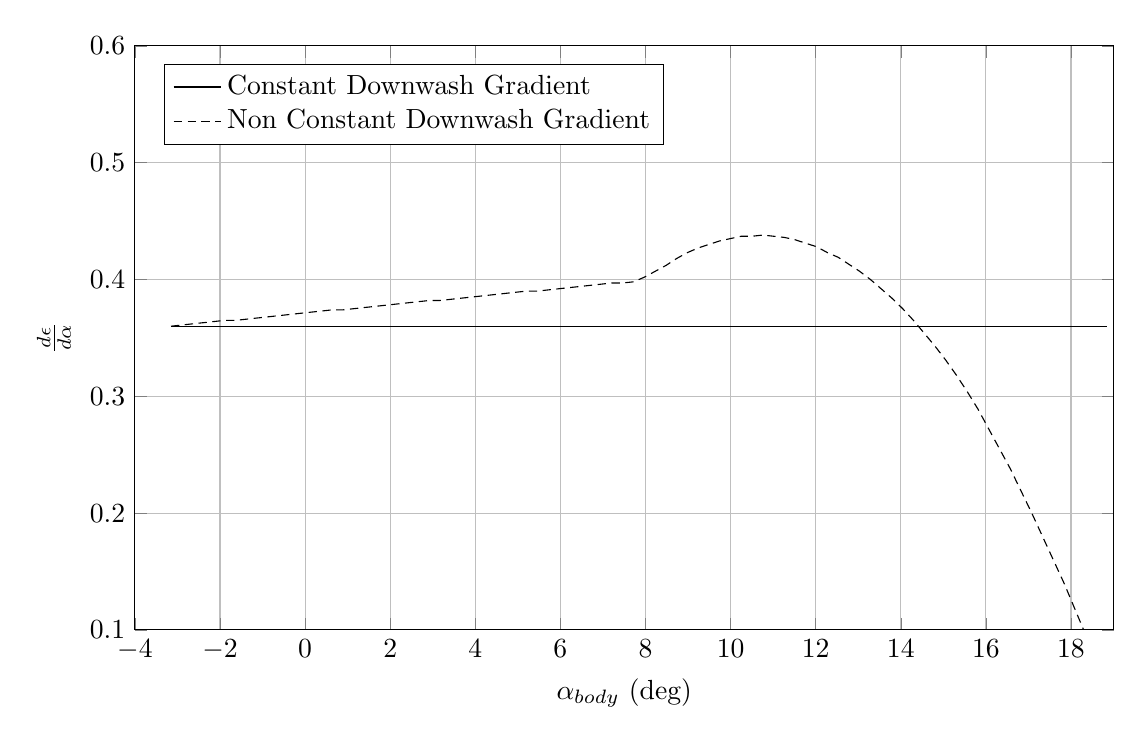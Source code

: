 %Downwash gradient vs Alpha Body NEW
\begin{tikzpicture}

\begin{axis}[
width=14.01cm,
height=9cm,
scaled ticks=false, tick label style={/pgf/number format/fixed},
xmin=-4,
xmax=19,
xlabel={$\alpha_{body}$ (deg)},
xmajorgrids,
ymin=0.1,
ymax=0.6,
ylabel={$\frac{d \epsilon}{d \alpha}$ },
ymajorgrids,
legend style={at={(0.03,0.9)},anchor=west,draw=black,fill=white,legend cell align=left},
legend entries = {Constant Downwash Gradient\\Non Constant Downwash Gradient\\}
]

\addplot [
color=black,
solid
]
table[row sep=crcr]{
-3.152	0.36\\
-2.899	0.36\\
-2.646	0.36\\
-2.393	0.36\\
-2.14	0.36\\
-1.887	0.36\\
-1.634	0.36\\
-1.381	0.36\\
-1.129	0.36\\
-0.876	0.36\\
-0.623	0.36\\
-0.37	0.36\\
-0.117	0.36\\
0.136	0.36\\
0.389	0.36\\
0.642	0.36\\
0.894	0.36\\
1.147	0.36\\
1.4	0.36\\
1.653	0.36\\
1.906	0.36\\
2.159	0.36\\
2.412	0.36\\
2.665	0.36\\
2.917	0.36\\
3.17	0.36\\
3.423	0.36\\
3.676	0.36\\
3.929	0.36\\
4.182	0.36\\
4.435	0.36\\
4.688	0.36\\
4.94	0.36\\
5.193	0.36\\
5.446	0.36\\
5.699	0.36\\
5.952	0.36\\
6.205	0.36\\
6.458	0.36\\
6.711	0.36\\
6.963	0.36\\
7.216	0.36\\
7.469	0.36\\
7.722	0.36\\
7.975	0.36\\
8.228	0.36\\
8.481	0.36\\
8.734	0.36\\
8.986	0.36\\
9.239	0.36\\
9.492	0.36\\
9.745	0.36\\
9.998	0.36\\
10.251	0.36\\
10.504	0.36\\
10.757	0.36\\
11.009	0.36\\
11.262	0.36\\
11.515	0.36\\
11.768	0.36\\
12.021	0.36\\
12.274	0.36\\
12.527	0.36\\
12.779	0.36\\
13.032	0.36\\
13.285	0.36\\
13.538	0.36\\
13.791	0.36\\
14.044	0.36\\
14.297	0.36\\
14.55	0.36\\
14.802	0.36\\
15.055	0.36\\
15.308	0.36\\
15.561	0.36\\
15.814	0.36\\
16.067	0.36\\
16.32	0.36\\
16.573	0.36\\
16.825	0.36\\
17.078	0.36\\
17.331	0.36\\
17.584	0.36\\
17.837	0.36\\
18.09	0.36\\
18.343	0.36\\
18.596	0.36\\
18.848	0.36\\
};

\addplot [
color=black,
densely dashed
]
table[row sep=crcr]{
-3.152	0.36\\
-2.899	0.361\\
-2.646	0.362\\
-2.393	0.363\\
-2.14	0.364\\
-1.887	0.365\\
-1.634	0.365\\
-1.381	0.366\\
-1.129	0.367\\
-0.876	0.368\\
-0.623	0.369\\
-0.37	0.37\\
-0.117	0.371\\
0.136	0.372\\
0.389	0.373\\
0.642	0.374\\
0.894	0.374\\
1.147	0.375\\
1.4	0.376\\
1.653	0.377\\
1.906	0.378\\
2.159	0.379\\
2.412	0.38\\
2.665	0.381\\
2.917	0.382\\
3.17	0.382\\
3.423	0.383\\
3.676	0.384\\
3.929	0.385\\
4.182	0.386\\
4.435	0.387\\
4.688	0.388\\
4.94	0.389\\
5.193	0.39\\
5.446	0.39\\
5.699	0.391\\
5.952	0.392\\
6.205	0.393\\
6.458	0.394\\
6.711	0.395\\
6.963	0.396\\
7.216	0.397\\
7.469	0.397\\
7.722	0.398\\
7.975	0.402\\
8.228	0.407\\
8.481	0.412\\
8.734	0.418\\
8.986	0.423\\
9.239	0.427\\
9.492	0.43\\
9.745	0.433\\
9.998	0.435\\
10.251	0.437\\
10.504	0.437\\
10.757	0.438\\
11.009	0.437\\
11.262	0.436\\
11.515	0.434\\
11.768	0.431\\
12.021	0.428\\
12.274	0.423\\
12.527	0.419\\
12.779	0.413\\
13.032	0.407\\
13.285	0.4\\
13.538	0.392\\
13.791	0.384\\
14.044	0.375\\
14.297	0.365\\
14.55	0.354\\
14.802	0.343\\
15.055	0.331\\
15.308	0.318\\
15.561	0.304\\
15.814	0.289\\
16.067	0.272\\
16.32	0.255\\
16.573	0.238\\
16.825	0.219\\
17.078	0.2\\
17.331	0.18\\
17.584	0.16\\
17.837	0.14\\
18.09	0.118\\
18.343	0.096\\
18.596	0.073\\
18.848	0.051\\
};
\end{axis}
\end{tikzpicture}%

